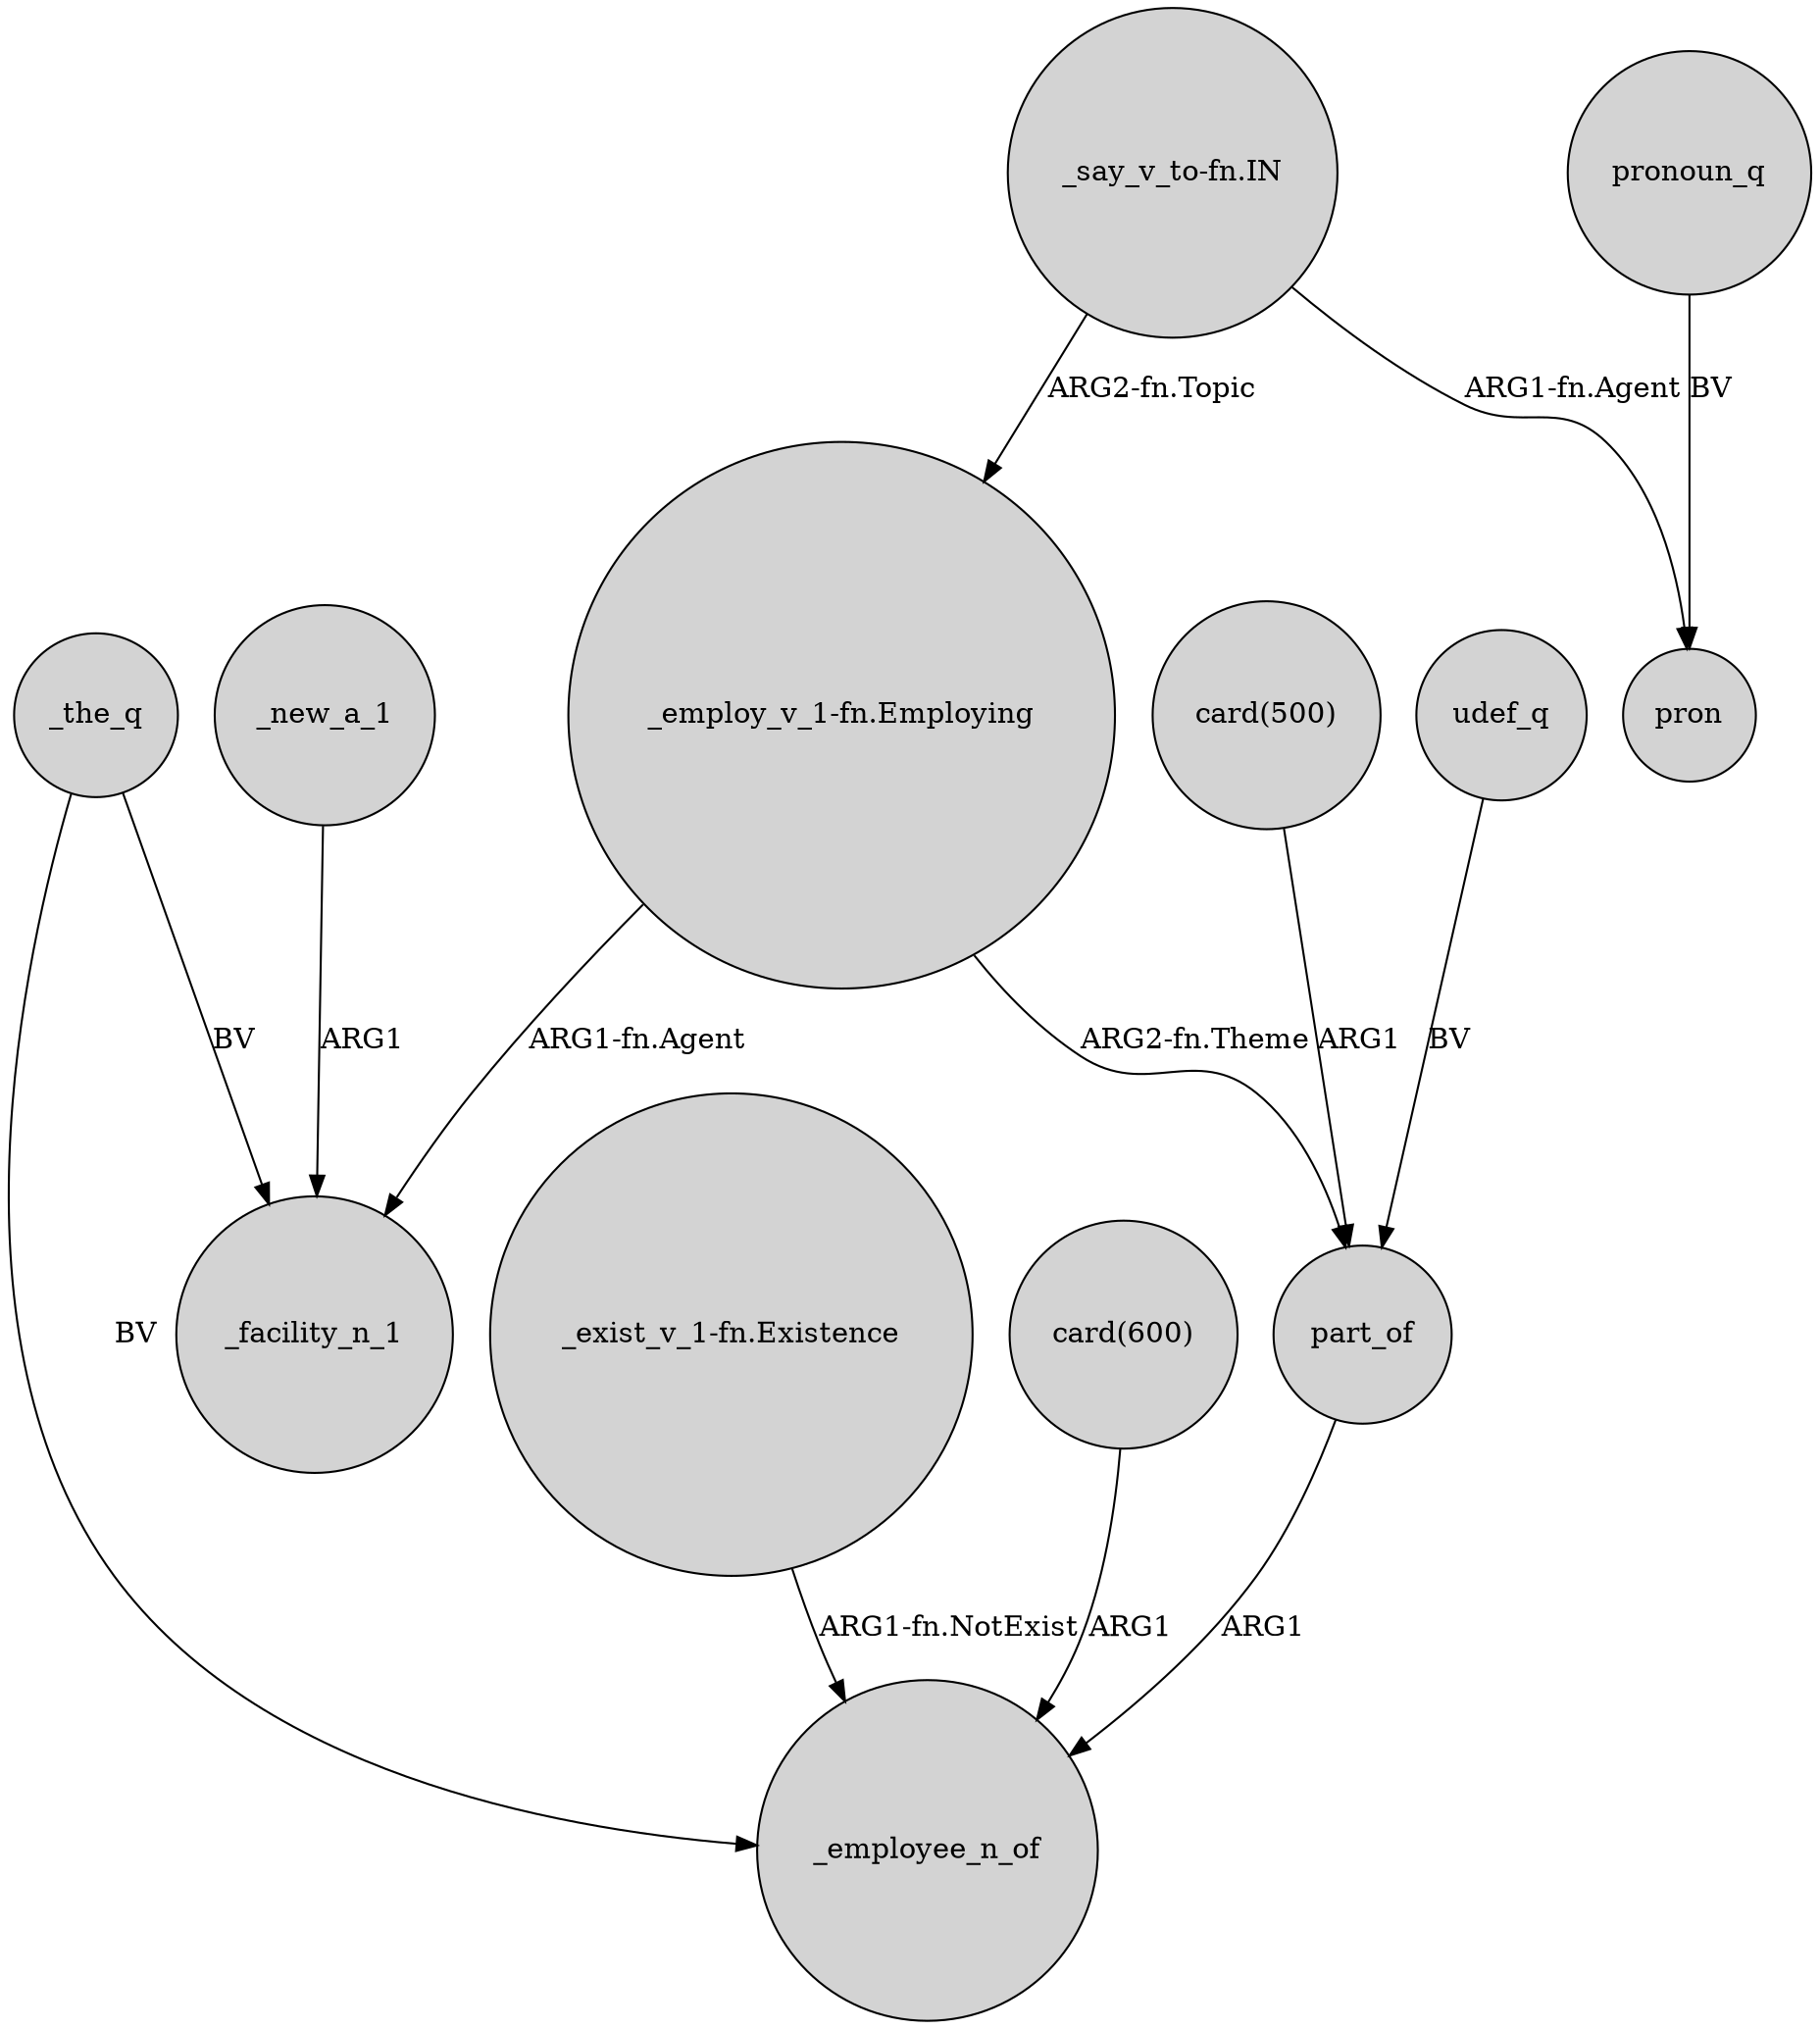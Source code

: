 digraph {
	node [shape=circle style=filled]
	_the_q -> _facility_n_1 [label=BV]
	_new_a_1 -> _facility_n_1 [label=ARG1]
	part_of -> _employee_n_of [label=ARG1]
	udef_q -> part_of [label=BV]
	"_employ_v_1-fn.Employing" -> _facility_n_1 [label="ARG1-fn.Agent"]
	"card(500)" -> part_of [label=ARG1]
	_the_q -> _employee_n_of [label=BV]
	"_exist_v_1-fn.Existence" -> _employee_n_of [label="ARG1-fn.NotExist"]
	"card(600)" -> _employee_n_of [label=ARG1]
	"_say_v_to-fn.IN" -> "_employ_v_1-fn.Employing" [label="ARG2-fn.Topic"]
	"_employ_v_1-fn.Employing" -> part_of [label="ARG2-fn.Theme"]
	"_say_v_to-fn.IN" -> pron [label="ARG1-fn.Agent"]
	pronoun_q -> pron [label=BV]
}
